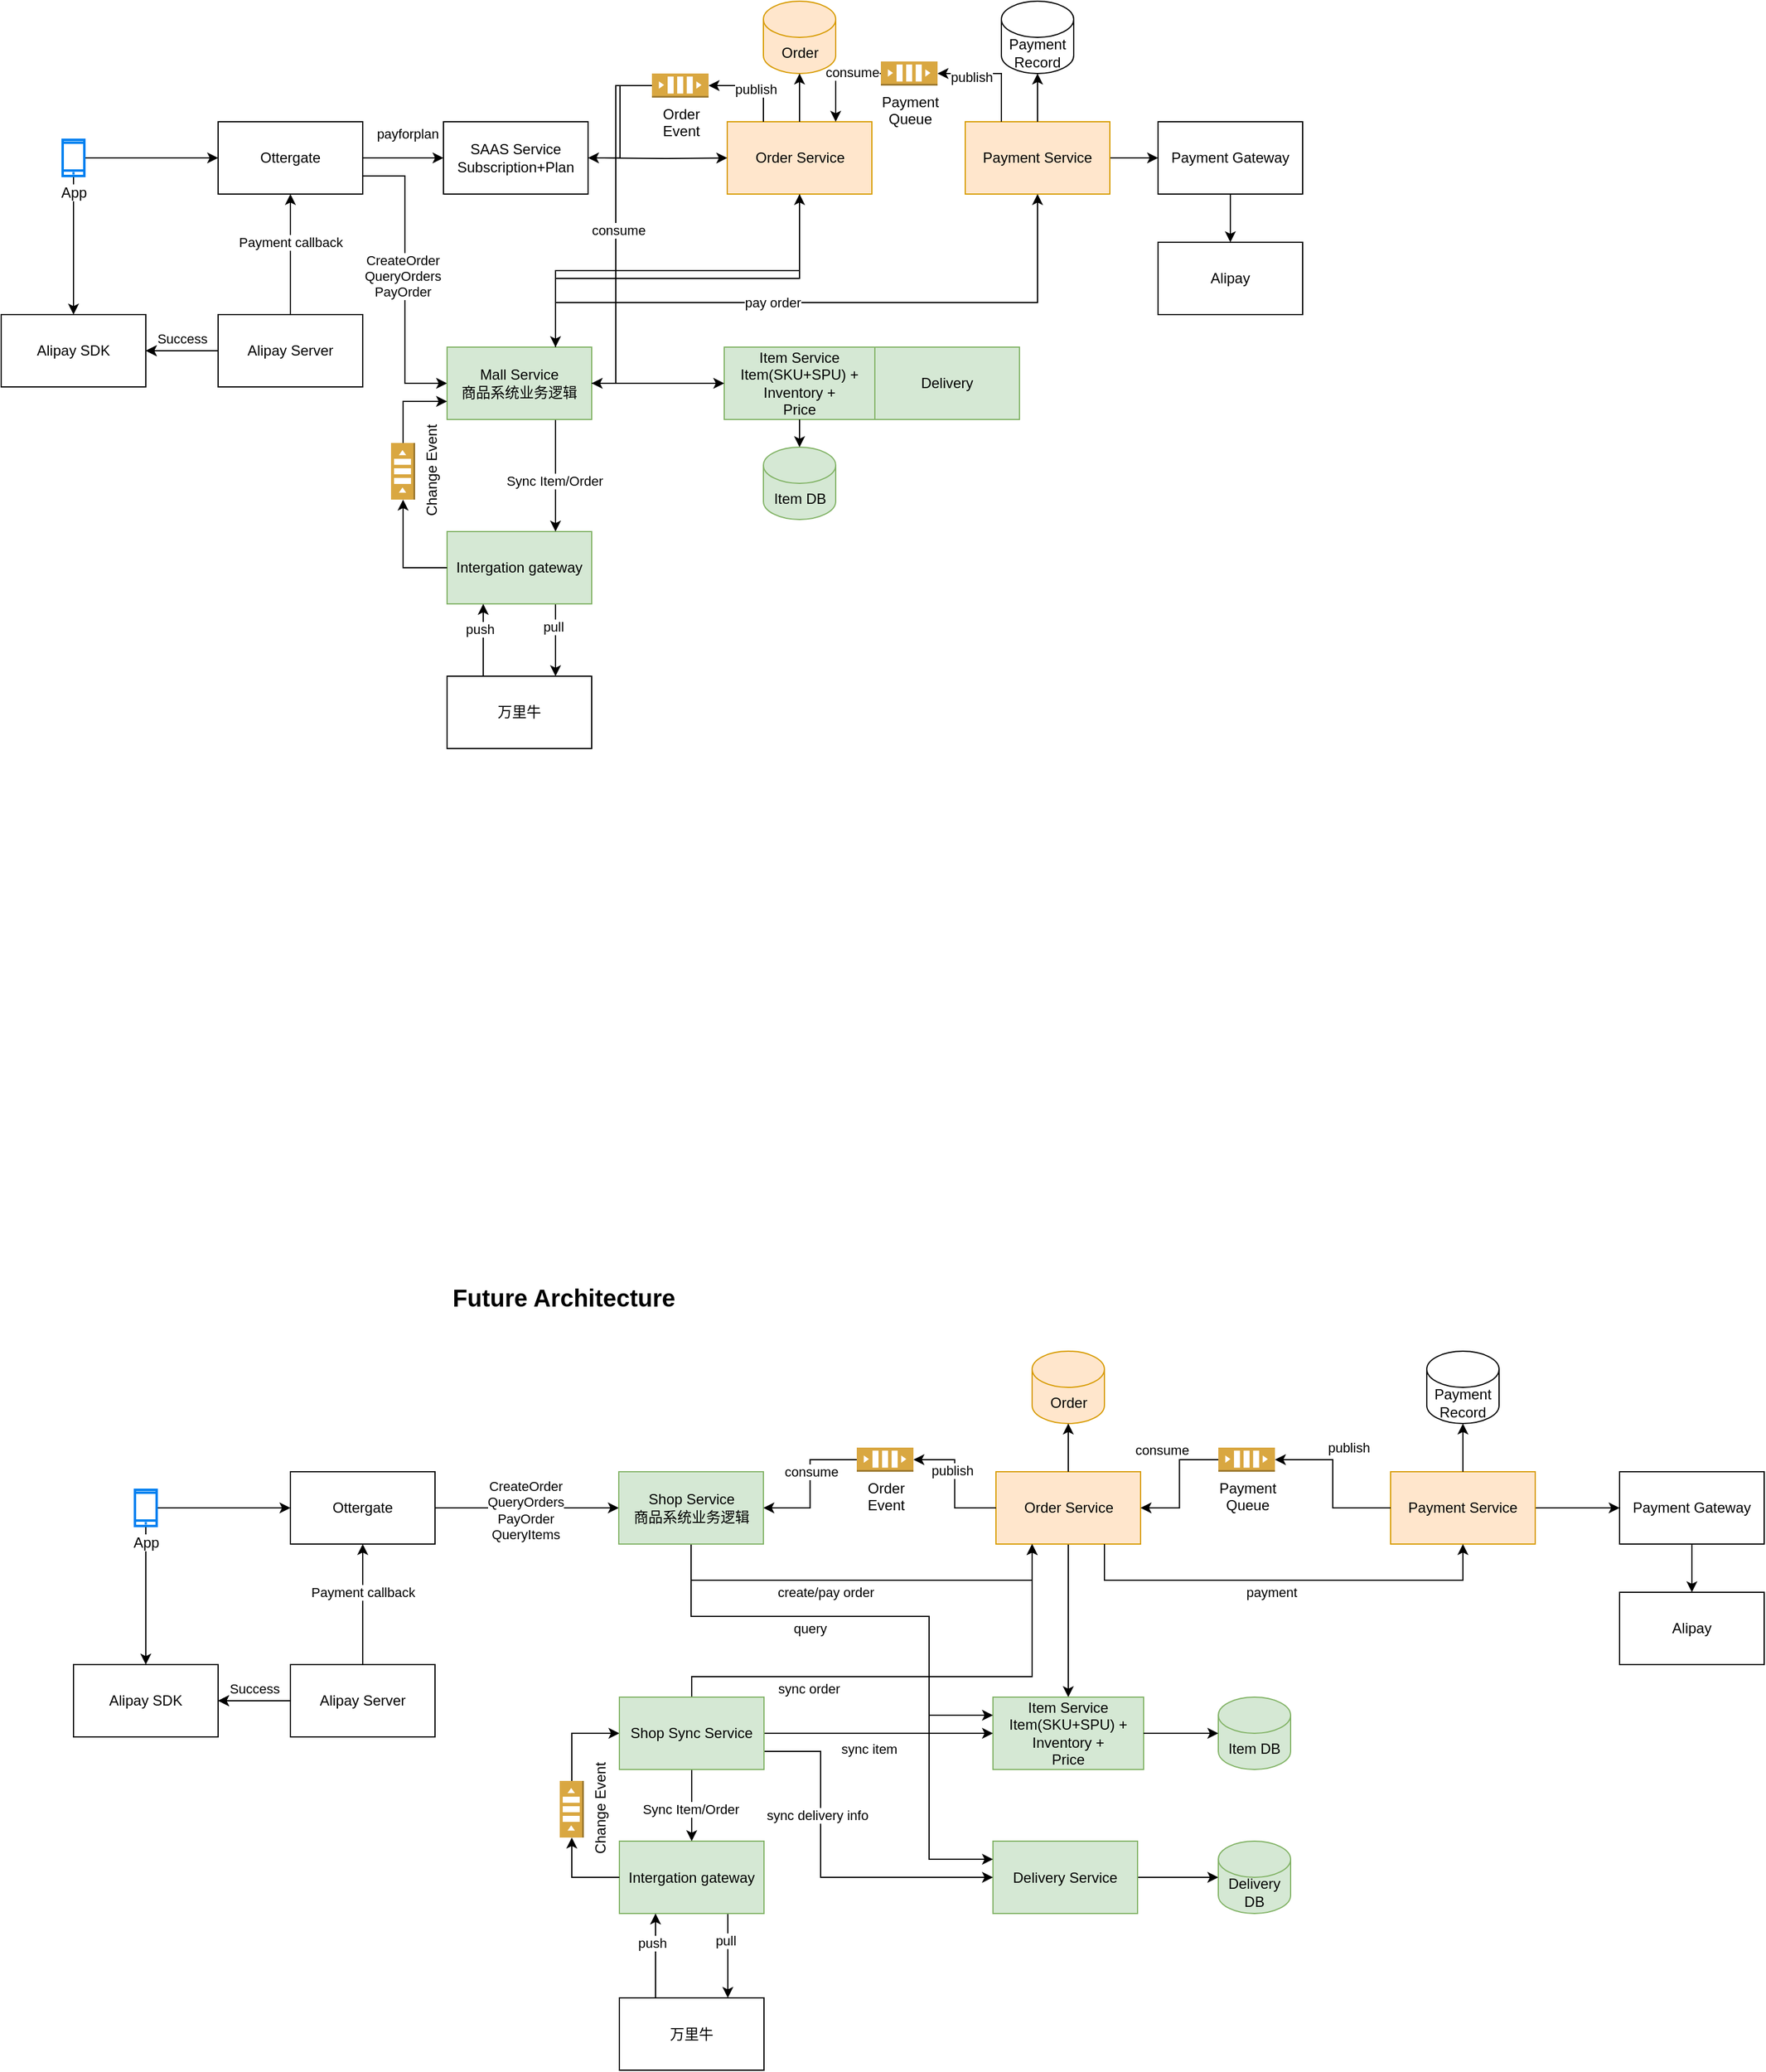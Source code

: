 <mxfile version="22.1.11" type="github">
  <diagram name="Page-1" id="SvzZrYBlYYhq_vC4gZUT">
    <mxGraphModel dx="1102" dy="1069" grid="1" gridSize="10" guides="1" tooltips="1" connect="1" arrows="1" fold="1" page="1" pageScale="1" pageWidth="850" pageHeight="1100" math="0" shadow="0">
      <root>
        <mxCell id="0" />
        <mxCell id="1" parent="0" />
        <mxCell id="l3nxZduVzOk6geIpgeGZ-1" value="" style="edgeStyle=orthogonalEdgeStyle;rounded=0;orthogonalLoop=1;jettySize=auto;html=1;entryX=0;entryY=0.5;entryDx=0;entryDy=0;" parent="1" source="l3nxZduVzOk6geIpgeGZ-5" target="l3nxZduVzOk6geIpgeGZ-49" edge="1">
          <mxGeometry relative="1" as="geometry">
            <mxPoint x="400" y="200" as="targetPoint" />
          </mxGeometry>
        </mxCell>
        <mxCell id="l3nxZduVzOk6geIpgeGZ-2" value="payforplan" style="edgeLabel;html=1;align=center;verticalAlign=middle;resizable=0;points=[];" parent="l3nxZduVzOk6geIpgeGZ-1" vertex="1" connectable="0">
          <mxGeometry x="0.102" y="-1" relative="1" as="geometry">
            <mxPoint y="-21" as="offset" />
          </mxGeometry>
        </mxCell>
        <mxCell id="l3nxZduVzOk6geIpgeGZ-3" style="edgeStyle=orthogonalEdgeStyle;rounded=0;orthogonalLoop=1;jettySize=auto;html=1;exitX=1;exitY=0.75;exitDx=0;exitDy=0;entryX=0;entryY=0.5;entryDx=0;entryDy=0;" parent="1" source="l3nxZduVzOk6geIpgeGZ-5" target="l3nxZduVzOk6geIpgeGZ-44" edge="1">
          <mxGeometry relative="1" as="geometry" />
        </mxCell>
        <mxCell id="l3nxZduVzOk6geIpgeGZ-4" value="CreateOrder&lt;br&gt;QueryOrders&lt;br&gt;PayOrder" style="edgeLabel;html=1;align=center;verticalAlign=middle;resizable=0;points=[];" parent="l3nxZduVzOk6geIpgeGZ-3" vertex="1" connectable="0">
          <mxGeometry x="-0.026" y="-2" relative="1" as="geometry">
            <mxPoint as="offset" />
          </mxGeometry>
        </mxCell>
        <mxCell id="l3nxZduVzOk6geIpgeGZ-5" value="Ottergate" style="rounded=0;whiteSpace=wrap;html=1;" parent="1" vertex="1">
          <mxGeometry x="200" y="170" width="120" height="60" as="geometry" />
        </mxCell>
        <mxCell id="l3nxZduVzOk6geIpgeGZ-6" value="" style="endArrow=classic;html=1;rounded=0;entryX=0;entryY=0.5;entryDx=0;entryDy=0;" parent="1" source="l3nxZduVzOk6geIpgeGZ-39" target="l3nxZduVzOk6geIpgeGZ-5" edge="1">
          <mxGeometry width="50" height="50" relative="1" as="geometry">
            <mxPoint x="60" y="200" as="sourcePoint" />
            <mxPoint x="110" y="200" as="targetPoint" />
          </mxGeometry>
        </mxCell>
        <mxCell id="l3nxZduVzOk6geIpgeGZ-7" style="edgeStyle=orthogonalEdgeStyle;rounded=0;orthogonalLoop=1;jettySize=auto;html=1;exitX=0.5;exitY=1;exitDx=0;exitDy=0;entryX=0.75;entryY=0;entryDx=0;entryDy=0;" parent="1" source="l3nxZduVzOk6geIpgeGZ-8" target="l3nxZduVzOk6geIpgeGZ-44" edge="1">
          <mxGeometry relative="1" as="geometry" />
        </mxCell>
        <mxCell id="l3nxZduVzOk6geIpgeGZ-8" value="Order Service" style="whiteSpace=wrap;html=1;rounded=0;fillColor=#ffe6cc;strokeColor=#d79b00;" parent="1" vertex="1">
          <mxGeometry x="622.5" y="170" width="120" height="60" as="geometry" />
        </mxCell>
        <mxCell id="l3nxZduVzOk6geIpgeGZ-9" style="edgeStyle=orthogonalEdgeStyle;rounded=0;orthogonalLoop=1;jettySize=auto;html=1;exitX=1;exitY=0.5;exitDx=0;exitDy=0;entryX=0;entryY=0.5;entryDx=0;entryDy=0;" parent="1" source="l3nxZduVzOk6geIpgeGZ-11" target="l3nxZduVzOk6geIpgeGZ-17" edge="1">
          <mxGeometry relative="1" as="geometry" />
        </mxCell>
        <mxCell id="l3nxZduVzOk6geIpgeGZ-10" style="edgeStyle=orthogonalEdgeStyle;rounded=0;orthogonalLoop=1;jettySize=auto;html=1;exitX=0;exitY=0.5;exitDx=0;exitDy=0;entryX=0.75;entryY=0;entryDx=0;entryDy=0;exitPerimeter=0;" parent="1" source="l3nxZduVzOk6geIpgeGZ-51" target="l3nxZduVzOk6geIpgeGZ-8" edge="1">
          <mxGeometry relative="1" as="geometry" />
        </mxCell>
        <mxCell id="7YnoXvkOUZCKIJaTJpkR-3" value="consume" style="edgeLabel;html=1;align=center;verticalAlign=middle;resizable=0;points=[];" vertex="1" connectable="0" parent="l3nxZduVzOk6geIpgeGZ-10">
          <mxGeometry x="-0.376" y="-1" relative="1" as="geometry">
            <mxPoint as="offset" />
          </mxGeometry>
        </mxCell>
        <mxCell id="l3nxZduVzOk6geIpgeGZ-11" value="Payment Service" style="whiteSpace=wrap;html=1;rounded=0;fillColor=#ffe6cc;strokeColor=#d79b00;" parent="1" vertex="1">
          <mxGeometry x="820" y="170" width="120" height="60" as="geometry" />
        </mxCell>
        <mxCell id="l3nxZduVzOk6geIpgeGZ-12" value="Order" style="shape=cylinder3;whiteSpace=wrap;html=1;boundedLbl=1;backgroundOutline=1;size=15;fillColor=#ffe6cc;strokeColor=#d79b00;" parent="1" vertex="1">
          <mxGeometry x="652.5" y="70" width="60" height="60" as="geometry" />
        </mxCell>
        <mxCell id="l3nxZduVzOk6geIpgeGZ-13" style="edgeStyle=orthogonalEdgeStyle;rounded=0;orthogonalLoop=1;jettySize=auto;html=1;exitX=0.5;exitY=0;exitDx=0;exitDy=0;entryX=0.5;entryY=1;entryDx=0;entryDy=0;entryPerimeter=0;" parent="1" source="l3nxZduVzOk6geIpgeGZ-8" target="l3nxZduVzOk6geIpgeGZ-12" edge="1">
          <mxGeometry relative="1" as="geometry" />
        </mxCell>
        <mxCell id="l3nxZduVzOk6geIpgeGZ-14" value="Payment&lt;br&gt;Record" style="shape=cylinder3;whiteSpace=wrap;html=1;boundedLbl=1;backgroundOutline=1;size=15;" parent="1" vertex="1">
          <mxGeometry x="850" y="70" width="60" height="60" as="geometry" />
        </mxCell>
        <mxCell id="l3nxZduVzOk6geIpgeGZ-15" style="edgeStyle=orthogonalEdgeStyle;rounded=0;orthogonalLoop=1;jettySize=auto;html=1;entryX=0.5;entryY=1;entryDx=0;entryDy=0;entryPerimeter=0;" parent="1" source="l3nxZduVzOk6geIpgeGZ-11" target="l3nxZduVzOk6geIpgeGZ-14" edge="1">
          <mxGeometry relative="1" as="geometry" />
        </mxCell>
        <mxCell id="l3nxZduVzOk6geIpgeGZ-16" style="edgeStyle=orthogonalEdgeStyle;rounded=0;orthogonalLoop=1;jettySize=auto;html=1;exitX=0.5;exitY=1;exitDx=0;exitDy=0;entryX=0.5;entryY=0;entryDx=0;entryDy=0;" parent="1" source="l3nxZduVzOk6geIpgeGZ-17" target="l3nxZduVzOk6geIpgeGZ-18" edge="1">
          <mxGeometry relative="1" as="geometry" />
        </mxCell>
        <mxCell id="l3nxZduVzOk6geIpgeGZ-17" value="Payment Gateway" style="whiteSpace=wrap;html=1;rounded=0;" parent="1" vertex="1">
          <mxGeometry x="980" y="170" width="120" height="60" as="geometry" />
        </mxCell>
        <mxCell id="l3nxZduVzOk6geIpgeGZ-18" value="Alipay" style="whiteSpace=wrap;html=1;rounded=0;" parent="1" vertex="1">
          <mxGeometry x="980" y="270" width="120" height="60" as="geometry" />
        </mxCell>
        <mxCell id="l3nxZduVzOk6geIpgeGZ-19" value="Item DB" style="shape=cylinder3;whiteSpace=wrap;html=1;boundedLbl=1;backgroundOutline=1;size=15;fillColor=#d5e8d4;strokeColor=#82b366;" parent="1" vertex="1">
          <mxGeometry x="652.5" y="440" width="60" height="60" as="geometry" />
        </mxCell>
        <mxCell id="l3nxZduVzOk6geIpgeGZ-20" style="edgeStyle=orthogonalEdgeStyle;rounded=0;orthogonalLoop=1;jettySize=auto;html=1;entryX=0.5;entryY=0;entryDx=0;entryDy=0;" parent="1" source="l3nxZduVzOk6geIpgeGZ-39" target="l3nxZduVzOk6geIpgeGZ-21" edge="1">
          <mxGeometry relative="1" as="geometry" />
        </mxCell>
        <mxCell id="l3nxZduVzOk6geIpgeGZ-21" value="Alipay SDK" style="rounded=0;whiteSpace=wrap;html=1;" parent="1" vertex="1">
          <mxGeometry x="20" y="330" width="120" height="60" as="geometry" />
        </mxCell>
        <mxCell id="l3nxZduVzOk6geIpgeGZ-22" style="edgeStyle=orthogonalEdgeStyle;rounded=0;orthogonalLoop=1;jettySize=auto;html=1;exitX=0;exitY=0.5;exitDx=0;exitDy=0;entryX=1;entryY=0.5;entryDx=0;entryDy=0;" parent="1" source="l3nxZduVzOk6geIpgeGZ-27" target="l3nxZduVzOk6geIpgeGZ-21" edge="1">
          <mxGeometry relative="1" as="geometry" />
        </mxCell>
        <mxCell id="l3nxZduVzOk6geIpgeGZ-23" value="Success" style="edgeLabel;html=1;align=center;verticalAlign=middle;resizable=0;points=[];" parent="l3nxZduVzOk6geIpgeGZ-22" vertex="1" connectable="0">
          <mxGeometry x="0.279" y="1" relative="1" as="geometry">
            <mxPoint x="8" y="-11" as="offset" />
          </mxGeometry>
        </mxCell>
        <mxCell id="l3nxZduVzOk6geIpgeGZ-24" style="edgeStyle=orthogonalEdgeStyle;rounded=0;orthogonalLoop=1;jettySize=auto;html=1;exitX=0.5;exitY=0;exitDx=0;exitDy=0;entryX=0.5;entryY=1;entryDx=0;entryDy=0;" parent="1" source="l3nxZduVzOk6geIpgeGZ-27" target="l3nxZduVzOk6geIpgeGZ-5" edge="1">
          <mxGeometry relative="1" as="geometry" />
        </mxCell>
        <mxCell id="l3nxZduVzOk6geIpgeGZ-25" value="Payment callback" style="edgeLabel;html=1;align=center;verticalAlign=middle;resizable=0;points=[];" parent="l3nxZduVzOk6geIpgeGZ-24" vertex="1" connectable="0">
          <mxGeometry x="-0.3" y="-1" relative="1" as="geometry">
            <mxPoint x="-1" y="-25" as="offset" />
          </mxGeometry>
        </mxCell>
        <mxCell id="l3nxZduVzOk6geIpgeGZ-26" value="" style="edgeStyle=orthogonalEdgeStyle;rounded=0;orthogonalLoop=1;jettySize=auto;html=1;" parent="1" source="l3nxZduVzOk6geIpgeGZ-27" target="l3nxZduVzOk6geIpgeGZ-21" edge="1">
          <mxGeometry relative="1" as="geometry" />
        </mxCell>
        <mxCell id="l3nxZduVzOk6geIpgeGZ-27" value="Alipay Server" style="rounded=0;whiteSpace=wrap;html=1;" parent="1" vertex="1">
          <mxGeometry x="200" y="330" width="120" height="60" as="geometry" />
        </mxCell>
        <mxCell id="l3nxZduVzOk6geIpgeGZ-28" value="Item Service&lt;br&gt;Item(SKU+SPU) + Inventory +&lt;br&gt;Price&lt;br&gt;" style="rounded=0;whiteSpace=wrap;html=1;fillColor=#d5e8d4;strokeColor=#82b366;" parent="1" vertex="1">
          <mxGeometry x="620" y="357" width="125" height="60" as="geometry" />
        </mxCell>
        <mxCell id="l3nxZduVzOk6geIpgeGZ-29" style="edgeStyle=orthogonalEdgeStyle;rounded=0;orthogonalLoop=1;jettySize=auto;html=1;exitX=0.75;exitY=1;exitDx=0;exitDy=0;entryX=0.75;entryY=0;entryDx=0;entryDy=0;" parent="1" source="l3nxZduVzOk6geIpgeGZ-31" target="l3nxZduVzOk6geIpgeGZ-35" edge="1">
          <mxGeometry relative="1" as="geometry" />
        </mxCell>
        <mxCell id="l3nxZduVzOk6geIpgeGZ-30" value="pull" style="edgeLabel;html=1;align=center;verticalAlign=middle;resizable=0;points=[];" parent="l3nxZduVzOk6geIpgeGZ-29" vertex="1" connectable="0">
          <mxGeometry x="-0.368" y="-2" relative="1" as="geometry">
            <mxPoint as="offset" />
          </mxGeometry>
        </mxCell>
        <mxCell id="l3nxZduVzOk6geIpgeGZ-31" value="Intergation gateway" style="rounded=0;whiteSpace=wrap;html=1;fillColor=#d5e8d4;strokeColor=#82b366;" parent="1" vertex="1">
          <mxGeometry x="390" y="510" width="120" height="60" as="geometry" />
        </mxCell>
        <mxCell id="l3nxZduVzOk6geIpgeGZ-32" value="" style="shape=image;html=1;verticalAlign=top;verticalLabelPosition=bottom;labelBackgroundColor=#ffffff;imageAspect=0;aspect=fixed;image=https://cdn3.iconfinder.com/data/icons/UltimateGnome/128x128/status/gnome-fs-loading-icon.png" parent="1" vertex="1">
          <mxGeometry x="490" y="580" width="40" height="40" as="geometry" />
        </mxCell>
        <mxCell id="l3nxZduVzOk6geIpgeGZ-33" style="edgeStyle=orthogonalEdgeStyle;rounded=0;orthogonalLoop=1;jettySize=auto;html=1;exitX=0.25;exitY=0;exitDx=0;exitDy=0;entryX=0.25;entryY=1;entryDx=0;entryDy=0;" parent="1" source="l3nxZduVzOk6geIpgeGZ-35" target="l3nxZduVzOk6geIpgeGZ-31" edge="1">
          <mxGeometry relative="1" as="geometry" />
        </mxCell>
        <mxCell id="l3nxZduVzOk6geIpgeGZ-34" value="push" style="edgeLabel;html=1;align=center;verticalAlign=middle;resizable=0;points=[];" parent="l3nxZduVzOk6geIpgeGZ-33" vertex="1" connectable="0">
          <mxGeometry x="0.309" y="3" relative="1" as="geometry">
            <mxPoint as="offset" />
          </mxGeometry>
        </mxCell>
        <mxCell id="l3nxZduVzOk6geIpgeGZ-35" value="万里牛" style="rounded=0;whiteSpace=wrap;html=1;" parent="1" vertex="1">
          <mxGeometry x="390" y="630" width="120" height="60" as="geometry" />
        </mxCell>
        <mxCell id="l3nxZduVzOk6geIpgeGZ-36" value="Delivery" style="rounded=0;whiteSpace=wrap;html=1;fillColor=#d5e8d4;strokeColor=#82b366;" parent="1" vertex="1">
          <mxGeometry x="745" y="357" width="120" height="60" as="geometry" />
        </mxCell>
        <mxCell id="l3nxZduVzOk6geIpgeGZ-37" style="edgeStyle=orthogonalEdgeStyle;rounded=0;orthogonalLoop=1;jettySize=auto;html=1;exitX=0.5;exitY=1;exitDx=0;exitDy=0;entryX=0.5;entryY=0;entryDx=0;entryDy=0;entryPerimeter=0;" parent="1" source="l3nxZduVzOk6geIpgeGZ-28" target="l3nxZduVzOk6geIpgeGZ-19" edge="1">
          <mxGeometry relative="1" as="geometry" />
        </mxCell>
        <mxCell id="l3nxZduVzOk6geIpgeGZ-39" value="App" style="html=1;verticalLabelPosition=bottom;align=center;labelBackgroundColor=#ffffff;verticalAlign=top;strokeWidth=2;strokeColor=#0080F0;shadow=0;dashed=0;shape=mxgraph.ios7.icons.smartphone;" parent="1" vertex="1">
          <mxGeometry x="71" y="185" width="18" height="30" as="geometry" />
        </mxCell>
        <mxCell id="l3nxZduVzOk6geIpgeGZ-40" style="edgeStyle=orthogonalEdgeStyle;rounded=0;orthogonalLoop=1;jettySize=auto;html=1;exitX=0.75;exitY=1;exitDx=0;exitDy=0;entryX=0.75;entryY=0;entryDx=0;entryDy=0;" parent="1" source="l3nxZduVzOk6geIpgeGZ-44" target="l3nxZduVzOk6geIpgeGZ-31" edge="1">
          <mxGeometry relative="1" as="geometry" />
        </mxCell>
        <mxCell id="l3nxZduVzOk6geIpgeGZ-41" value="Sync Item/Order" style="edgeLabel;html=1;align=center;verticalAlign=middle;resizable=0;points=[];" parent="l3nxZduVzOk6geIpgeGZ-40" vertex="1" connectable="0">
          <mxGeometry x="0.085" y="-1" relative="1" as="geometry">
            <mxPoint as="offset" />
          </mxGeometry>
        </mxCell>
        <mxCell id="l3nxZduVzOk6geIpgeGZ-42" style="edgeStyle=orthogonalEdgeStyle;rounded=0;orthogonalLoop=1;jettySize=auto;html=1;exitX=0.75;exitY=0;exitDx=0;exitDy=0;entryX=0.5;entryY=1;entryDx=0;entryDy=0;" parent="1" source="l3nxZduVzOk6geIpgeGZ-44" target="l3nxZduVzOk6geIpgeGZ-11" edge="1">
          <mxGeometry relative="1" as="geometry">
            <mxPoint x="720" y="310" as="targetPoint" />
            <Array as="points">
              <mxPoint x="480" y="320" />
              <mxPoint x="880" y="320" />
            </Array>
          </mxGeometry>
        </mxCell>
        <mxCell id="l3nxZduVzOk6geIpgeGZ-43" value="pay order" style="edgeLabel;html=1;align=center;verticalAlign=middle;resizable=0;points=[];" parent="l3nxZduVzOk6geIpgeGZ-42" vertex="1" connectable="0">
          <mxGeometry x="-0.178" relative="1" as="geometry">
            <mxPoint as="offset" />
          </mxGeometry>
        </mxCell>
        <mxCell id="l3nxZduVzOk6geIpgeGZ-44" value="Mall Service&lt;br&gt;商品系统业务逻辑" style="rounded=0;whiteSpace=wrap;html=1;fillColor=#d5e8d4;strokeColor=#82b366;" parent="1" vertex="1">
          <mxGeometry x="390" y="357" width="120" height="60" as="geometry" />
        </mxCell>
        <mxCell id="l3nxZduVzOk6geIpgeGZ-45" style="edgeStyle=orthogonalEdgeStyle;rounded=0;orthogonalLoop=1;jettySize=auto;html=1;exitX=1;exitY=0.5;exitDx=0;exitDy=0;entryX=0;entryY=0.5;entryDx=0;entryDy=0;" parent="1" target="l3nxZduVzOk6geIpgeGZ-8" edge="1">
          <mxGeometry relative="1" as="geometry">
            <mxPoint x="520" y="200" as="sourcePoint" />
          </mxGeometry>
        </mxCell>
        <mxCell id="l3nxZduVzOk6geIpgeGZ-47" style="edgeStyle=orthogonalEdgeStyle;rounded=0;orthogonalLoop=1;jettySize=auto;html=1;exitX=0.75;exitY=0;exitDx=0;exitDy=0;entryX=0.5;entryY=1;entryDx=0;entryDy=0;" parent="1" source="l3nxZduVzOk6geIpgeGZ-44" target="l3nxZduVzOk6geIpgeGZ-8" edge="1">
          <mxGeometry relative="1" as="geometry">
            <Array as="points">
              <mxPoint x="480" y="300" />
              <mxPoint x="683" y="300" />
            </Array>
          </mxGeometry>
        </mxCell>
        <mxCell id="l3nxZduVzOk6geIpgeGZ-48" style="edgeStyle=orthogonalEdgeStyle;rounded=0;orthogonalLoop=1;jettySize=auto;html=1;exitX=1;exitY=0.5;exitDx=0;exitDy=0;entryX=0;entryY=0.5;entryDx=0;entryDy=0;" parent="1" source="l3nxZduVzOk6geIpgeGZ-44" target="l3nxZduVzOk6geIpgeGZ-28" edge="1">
          <mxGeometry relative="1" as="geometry" />
        </mxCell>
        <mxCell id="l3nxZduVzOk6geIpgeGZ-49" value="SAAS Service&lt;br&gt;Subscription+Plan" style="rounded=0;whiteSpace=wrap;html=1;" parent="1" vertex="1">
          <mxGeometry x="387" y="170" width="120" height="60" as="geometry" />
        </mxCell>
        <mxCell id="l3nxZduVzOk6geIpgeGZ-50" value="" style="edgeStyle=orthogonalEdgeStyle;rounded=0;orthogonalLoop=1;jettySize=auto;html=1;exitX=0.25;exitY=0;exitDx=0;exitDy=0;entryX=1;entryY=0.5;entryDx=0;entryDy=0;entryPerimeter=0;" parent="1" source="l3nxZduVzOk6geIpgeGZ-11" target="l3nxZduVzOk6geIpgeGZ-51" edge="1">
          <mxGeometry relative="1" as="geometry">
            <mxPoint x="850" y="170" as="sourcePoint" />
            <mxPoint x="713" y="170" as="targetPoint" />
          </mxGeometry>
        </mxCell>
        <mxCell id="7YnoXvkOUZCKIJaTJpkR-4" value="publish" style="edgeLabel;html=1;align=center;verticalAlign=middle;resizable=0;points=[];" vertex="1" connectable="0" parent="l3nxZduVzOk6geIpgeGZ-50">
          <mxGeometry x="0.402" y="3" relative="1" as="geometry">
            <mxPoint as="offset" />
          </mxGeometry>
        </mxCell>
        <mxCell id="l3nxZduVzOk6geIpgeGZ-51" value="Payment&lt;br&gt;Queue" style="outlineConnect=0;dashed=0;verticalLabelPosition=bottom;verticalAlign=top;align=center;html=1;shape=mxgraph.aws3.queue;fillColor=#D9A741;gradientColor=none;" parent="1" vertex="1">
          <mxGeometry x="750" y="120" width="47" height="20" as="geometry" />
        </mxCell>
        <mxCell id="l3nxZduVzOk6geIpgeGZ-52" style="edgeStyle=orthogonalEdgeStyle;rounded=0;orthogonalLoop=1;jettySize=auto;html=1;exitX=0;exitY=0.5;exitDx=0;exitDy=0;exitPerimeter=0;entryX=1;entryY=0.5;entryDx=0;entryDy=0;" parent="1" source="l3nxZduVzOk6geIpgeGZ-54" target="l3nxZduVzOk6geIpgeGZ-49" edge="1">
          <mxGeometry relative="1" as="geometry" />
        </mxCell>
        <mxCell id="l3nxZduVzOk6geIpgeGZ-53" style="edgeStyle=orthogonalEdgeStyle;rounded=0;orthogonalLoop=1;jettySize=auto;html=1;exitX=0;exitY=0.5;exitDx=0;exitDy=0;exitPerimeter=0;" parent="1" source="l3nxZduVzOk6geIpgeGZ-54" target="l3nxZduVzOk6geIpgeGZ-44" edge="1">
          <mxGeometry relative="1" as="geometry">
            <Array as="points">
              <mxPoint x="530" y="140" />
              <mxPoint x="530" y="387" />
            </Array>
          </mxGeometry>
        </mxCell>
        <mxCell id="7YnoXvkOUZCKIJaTJpkR-1" value="consume" style="edgeLabel;html=1;align=center;verticalAlign=middle;resizable=0;points=[];" vertex="1" connectable="0" parent="l3nxZduVzOk6geIpgeGZ-53">
          <mxGeometry x="0.01" y="2" relative="1" as="geometry">
            <mxPoint as="offset" />
          </mxGeometry>
        </mxCell>
        <mxCell id="l3nxZduVzOk6geIpgeGZ-54" value="Order&lt;br&gt;Event" style="outlineConnect=0;dashed=0;verticalLabelPosition=bottom;verticalAlign=top;align=center;html=1;shape=mxgraph.aws3.queue;fillColor=#D9A741;gradientColor=none;" parent="1" vertex="1">
          <mxGeometry x="560" y="130" width="47" height="20" as="geometry" />
        </mxCell>
        <mxCell id="l3nxZduVzOk6geIpgeGZ-55" style="edgeStyle=orthogonalEdgeStyle;rounded=0;orthogonalLoop=1;jettySize=auto;html=1;exitX=0.25;exitY=0;exitDx=0;exitDy=0;entryX=1;entryY=0.5;entryDx=0;entryDy=0;entryPerimeter=0;" parent="1" source="l3nxZduVzOk6geIpgeGZ-8" target="l3nxZduVzOk6geIpgeGZ-54" edge="1">
          <mxGeometry relative="1" as="geometry" />
        </mxCell>
        <mxCell id="7YnoXvkOUZCKIJaTJpkR-2" value="publish" style="edgeLabel;html=1;align=center;verticalAlign=middle;resizable=0;points=[];" vertex="1" connectable="0" parent="l3nxZduVzOk6geIpgeGZ-55">
          <mxGeometry x="-0.028" y="3" relative="1" as="geometry">
            <mxPoint as="offset" />
          </mxGeometry>
        </mxCell>
        <mxCell id="l3nxZduVzOk6geIpgeGZ-56" style="edgeStyle=orthogonalEdgeStyle;rounded=0;orthogonalLoop=1;jettySize=auto;html=1;exitX=1;exitY=0.5;exitDx=0;exitDy=0;exitPerimeter=0;entryX=0;entryY=0.75;entryDx=0;entryDy=0;" parent="1" source="l3nxZduVzOk6geIpgeGZ-57" target="l3nxZduVzOk6geIpgeGZ-44" edge="1">
          <mxGeometry relative="1" as="geometry" />
        </mxCell>
        <mxCell id="l3nxZduVzOk6geIpgeGZ-57" value="Change Event" style="outlineConnect=0;dashed=0;verticalLabelPosition=bottom;verticalAlign=top;align=center;html=1;shape=mxgraph.aws3.queue;fillColor=#D9A741;gradientColor=none;rotation=-90;" parent="1" vertex="1">
          <mxGeometry x="330" y="450" width="47" height="20" as="geometry" />
        </mxCell>
        <mxCell id="l3nxZduVzOk6geIpgeGZ-58" style="edgeStyle=orthogonalEdgeStyle;rounded=0;orthogonalLoop=1;jettySize=auto;html=1;exitX=0;exitY=0.5;exitDx=0;exitDy=0;entryX=0;entryY=0.5;entryDx=0;entryDy=0;entryPerimeter=0;" parent="1" source="l3nxZduVzOk6geIpgeGZ-31" target="l3nxZduVzOk6geIpgeGZ-57" edge="1">
          <mxGeometry relative="1" as="geometry" />
        </mxCell>
        <mxCell id="7YnoXvkOUZCKIJaTJpkR-9" value="&lt;font style=&quot;font-size: 20px;&quot;&gt;&lt;b&gt;Future Architecture&lt;/b&gt;&lt;/font&gt;" style="text;html=1;strokeColor=none;fillColor=none;align=center;verticalAlign=middle;whiteSpace=wrap;rounded=0;" vertex="1" parent="1">
          <mxGeometry x="387" y="1130" width="200" height="30" as="geometry" />
        </mxCell>
        <mxCell id="7YnoXvkOUZCKIJaTJpkR-13" style="edgeStyle=orthogonalEdgeStyle;rounded=0;orthogonalLoop=1;jettySize=auto;html=1;exitX=1;exitY=0.5;exitDx=0;exitDy=0;entryX=0;entryY=0.5;entryDx=0;entryDy=0;" edge="1" parent="1" source="7YnoXvkOUZCKIJaTJpkR-15" target="7YnoXvkOUZCKIJaTJpkR-54">
          <mxGeometry relative="1" as="geometry" />
        </mxCell>
        <mxCell id="7YnoXvkOUZCKIJaTJpkR-14" value="CreateOrder&lt;br&gt;QueryOrders&lt;br&gt;PayOrder&lt;br&gt;QueryItems" style="edgeLabel;html=1;align=center;verticalAlign=middle;resizable=0;points=[];" vertex="1" connectable="0" parent="7YnoXvkOUZCKIJaTJpkR-13">
          <mxGeometry x="-0.026" y="-2" relative="1" as="geometry">
            <mxPoint as="offset" />
          </mxGeometry>
        </mxCell>
        <mxCell id="7YnoXvkOUZCKIJaTJpkR-15" value="Ottergate" style="rounded=0;whiteSpace=wrap;html=1;" vertex="1" parent="1">
          <mxGeometry x="260" y="1290" width="120" height="60" as="geometry" />
        </mxCell>
        <mxCell id="7YnoXvkOUZCKIJaTJpkR-16" value="" style="endArrow=classic;html=1;rounded=0;entryX=0;entryY=0.5;entryDx=0;entryDy=0;" edge="1" parent="1" source="7YnoXvkOUZCKIJaTJpkR-49" target="7YnoXvkOUZCKIJaTJpkR-15">
          <mxGeometry width="50" height="50" relative="1" as="geometry">
            <mxPoint x="120" y="1320" as="sourcePoint" />
            <mxPoint x="170" y="1320" as="targetPoint" />
          </mxGeometry>
        </mxCell>
        <mxCell id="7YnoXvkOUZCKIJaTJpkR-77" style="edgeStyle=orthogonalEdgeStyle;rounded=0;orthogonalLoop=1;jettySize=auto;html=1;exitX=0.5;exitY=1;exitDx=0;exitDy=0;entryX=0.5;entryY=0;entryDx=0;entryDy=0;" edge="1" parent="1" source="7YnoXvkOUZCKIJaTJpkR-18" target="7YnoXvkOUZCKIJaTJpkR-39">
          <mxGeometry relative="1" as="geometry" />
        </mxCell>
        <mxCell id="7YnoXvkOUZCKIJaTJpkR-18" value="Order Service" style="whiteSpace=wrap;html=1;rounded=0;fillColor=#ffe6cc;strokeColor=#d79b00;" vertex="1" parent="1">
          <mxGeometry x="845.5" y="1290" width="120" height="60" as="geometry" />
        </mxCell>
        <mxCell id="7YnoXvkOUZCKIJaTJpkR-19" style="edgeStyle=orthogonalEdgeStyle;rounded=0;orthogonalLoop=1;jettySize=auto;html=1;exitX=1;exitY=0.5;exitDx=0;exitDy=0;entryX=0;entryY=0.5;entryDx=0;entryDy=0;" edge="1" parent="1" source="7YnoXvkOUZCKIJaTJpkR-22" target="7YnoXvkOUZCKIJaTJpkR-28">
          <mxGeometry relative="1" as="geometry" />
        </mxCell>
        <mxCell id="7YnoXvkOUZCKIJaTJpkR-20" style="edgeStyle=orthogonalEdgeStyle;rounded=0;orthogonalLoop=1;jettySize=auto;html=1;exitX=0;exitY=0.5;exitDx=0;exitDy=0;entryX=1;entryY=0.5;entryDx=0;entryDy=0;exitPerimeter=0;" edge="1" parent="1" source="7YnoXvkOUZCKIJaTJpkR-61" target="7YnoXvkOUZCKIJaTJpkR-18">
          <mxGeometry relative="1" as="geometry" />
        </mxCell>
        <mxCell id="7YnoXvkOUZCKIJaTJpkR-21" value="consume" style="edgeLabel;html=1;align=center;verticalAlign=middle;resizable=0;points=[];" vertex="1" connectable="0" parent="7YnoXvkOUZCKIJaTJpkR-20">
          <mxGeometry x="-0.376" y="-1" relative="1" as="geometry">
            <mxPoint x="-14" y="-9" as="offset" />
          </mxGeometry>
        </mxCell>
        <mxCell id="7YnoXvkOUZCKIJaTJpkR-22" value="Payment Service" style="whiteSpace=wrap;html=1;rounded=0;fillColor=#ffe6cc;strokeColor=#d79b00;" vertex="1" parent="1">
          <mxGeometry x="1173" y="1290" width="120" height="60" as="geometry" />
        </mxCell>
        <mxCell id="7YnoXvkOUZCKIJaTJpkR-23" value="Order" style="shape=cylinder3;whiteSpace=wrap;html=1;boundedLbl=1;backgroundOutline=1;size=15;fillColor=#ffe6cc;strokeColor=#d79b00;" vertex="1" parent="1">
          <mxGeometry x="875.5" y="1190" width="60" height="60" as="geometry" />
        </mxCell>
        <mxCell id="7YnoXvkOUZCKIJaTJpkR-24" style="edgeStyle=orthogonalEdgeStyle;rounded=0;orthogonalLoop=1;jettySize=auto;html=1;exitX=0.5;exitY=0;exitDx=0;exitDy=0;entryX=0.5;entryY=1;entryDx=0;entryDy=0;entryPerimeter=0;" edge="1" parent="1" source="7YnoXvkOUZCKIJaTJpkR-18" target="7YnoXvkOUZCKIJaTJpkR-23">
          <mxGeometry relative="1" as="geometry" />
        </mxCell>
        <mxCell id="7YnoXvkOUZCKIJaTJpkR-25" value="Payment&lt;br&gt;Record" style="shape=cylinder3;whiteSpace=wrap;html=1;boundedLbl=1;backgroundOutline=1;size=15;" vertex="1" parent="1">
          <mxGeometry x="1203" y="1190" width="60" height="60" as="geometry" />
        </mxCell>
        <mxCell id="7YnoXvkOUZCKIJaTJpkR-26" style="edgeStyle=orthogonalEdgeStyle;rounded=0;orthogonalLoop=1;jettySize=auto;html=1;entryX=0.5;entryY=1;entryDx=0;entryDy=0;entryPerimeter=0;" edge="1" parent="1" source="7YnoXvkOUZCKIJaTJpkR-22" target="7YnoXvkOUZCKIJaTJpkR-25">
          <mxGeometry relative="1" as="geometry" />
        </mxCell>
        <mxCell id="7YnoXvkOUZCKIJaTJpkR-27" style="edgeStyle=orthogonalEdgeStyle;rounded=0;orthogonalLoop=1;jettySize=auto;html=1;exitX=0.5;exitY=1;exitDx=0;exitDy=0;entryX=0.5;entryY=0;entryDx=0;entryDy=0;" edge="1" parent="1" source="7YnoXvkOUZCKIJaTJpkR-28" target="7YnoXvkOUZCKIJaTJpkR-29">
          <mxGeometry relative="1" as="geometry" />
        </mxCell>
        <mxCell id="7YnoXvkOUZCKIJaTJpkR-28" value="Payment Gateway" style="whiteSpace=wrap;html=1;rounded=0;" vertex="1" parent="1">
          <mxGeometry x="1363" y="1290" width="120" height="60" as="geometry" />
        </mxCell>
        <mxCell id="7YnoXvkOUZCKIJaTJpkR-29" value="Alipay" style="whiteSpace=wrap;html=1;rounded=0;" vertex="1" parent="1">
          <mxGeometry x="1363" y="1390" width="120" height="60" as="geometry" />
        </mxCell>
        <mxCell id="7YnoXvkOUZCKIJaTJpkR-30" value="Item DB" style="shape=cylinder3;whiteSpace=wrap;html=1;boundedLbl=1;backgroundOutline=1;size=15;fillColor=#d5e8d4;strokeColor=#82b366;" vertex="1" parent="1">
          <mxGeometry x="1030" y="1477" width="60" height="60" as="geometry" />
        </mxCell>
        <mxCell id="7YnoXvkOUZCKIJaTJpkR-31" style="edgeStyle=orthogonalEdgeStyle;rounded=0;orthogonalLoop=1;jettySize=auto;html=1;entryX=0.5;entryY=0;entryDx=0;entryDy=0;" edge="1" parent="1" source="7YnoXvkOUZCKIJaTJpkR-49" target="7YnoXvkOUZCKIJaTJpkR-32">
          <mxGeometry relative="1" as="geometry" />
        </mxCell>
        <mxCell id="7YnoXvkOUZCKIJaTJpkR-32" value="Alipay SDK" style="rounded=0;whiteSpace=wrap;html=1;" vertex="1" parent="1">
          <mxGeometry x="80" y="1450" width="120" height="60" as="geometry" />
        </mxCell>
        <mxCell id="7YnoXvkOUZCKIJaTJpkR-33" style="edgeStyle=orthogonalEdgeStyle;rounded=0;orthogonalLoop=1;jettySize=auto;html=1;exitX=0;exitY=0.5;exitDx=0;exitDy=0;entryX=1;entryY=0.5;entryDx=0;entryDy=0;" edge="1" parent="1" source="7YnoXvkOUZCKIJaTJpkR-38" target="7YnoXvkOUZCKIJaTJpkR-32">
          <mxGeometry relative="1" as="geometry" />
        </mxCell>
        <mxCell id="7YnoXvkOUZCKIJaTJpkR-34" value="Success" style="edgeLabel;html=1;align=center;verticalAlign=middle;resizable=0;points=[];" vertex="1" connectable="0" parent="7YnoXvkOUZCKIJaTJpkR-33">
          <mxGeometry x="0.279" y="1" relative="1" as="geometry">
            <mxPoint x="8" y="-11" as="offset" />
          </mxGeometry>
        </mxCell>
        <mxCell id="7YnoXvkOUZCKIJaTJpkR-35" style="edgeStyle=orthogonalEdgeStyle;rounded=0;orthogonalLoop=1;jettySize=auto;html=1;exitX=0.5;exitY=0;exitDx=0;exitDy=0;entryX=0.5;entryY=1;entryDx=0;entryDy=0;" edge="1" parent="1" source="7YnoXvkOUZCKIJaTJpkR-38" target="7YnoXvkOUZCKIJaTJpkR-15">
          <mxGeometry relative="1" as="geometry" />
        </mxCell>
        <mxCell id="7YnoXvkOUZCKIJaTJpkR-36" value="Payment callback" style="edgeLabel;html=1;align=center;verticalAlign=middle;resizable=0;points=[];" vertex="1" connectable="0" parent="7YnoXvkOUZCKIJaTJpkR-35">
          <mxGeometry x="-0.3" y="-1" relative="1" as="geometry">
            <mxPoint x="-1" y="-25" as="offset" />
          </mxGeometry>
        </mxCell>
        <mxCell id="7YnoXvkOUZCKIJaTJpkR-37" value="" style="edgeStyle=orthogonalEdgeStyle;rounded=0;orthogonalLoop=1;jettySize=auto;html=1;" edge="1" parent="1" source="7YnoXvkOUZCKIJaTJpkR-38" target="7YnoXvkOUZCKIJaTJpkR-32">
          <mxGeometry relative="1" as="geometry" />
        </mxCell>
        <mxCell id="7YnoXvkOUZCKIJaTJpkR-38" value="Alipay Server" style="rounded=0;whiteSpace=wrap;html=1;" vertex="1" parent="1">
          <mxGeometry x="260" y="1450" width="120" height="60" as="geometry" />
        </mxCell>
        <mxCell id="7YnoXvkOUZCKIJaTJpkR-39" value="Item Service&lt;br&gt;Item(SKU+SPU) + Inventory +&lt;br&gt;Price&lt;br&gt;" style="rounded=0;whiteSpace=wrap;html=1;fillColor=#d5e8d4;strokeColor=#82b366;" vertex="1" parent="1">
          <mxGeometry x="843" y="1477" width="125" height="60" as="geometry" />
        </mxCell>
        <mxCell id="7YnoXvkOUZCKIJaTJpkR-40" style="edgeStyle=orthogonalEdgeStyle;rounded=0;orthogonalLoop=1;jettySize=auto;html=1;exitX=0.75;exitY=1;exitDx=0;exitDy=0;entryX=0.75;entryY=0;entryDx=0;entryDy=0;" edge="1" parent="1" source="7YnoXvkOUZCKIJaTJpkR-42" target="7YnoXvkOUZCKIJaTJpkR-46">
          <mxGeometry relative="1" as="geometry" />
        </mxCell>
        <mxCell id="7YnoXvkOUZCKIJaTJpkR-41" value="pull" style="edgeLabel;html=1;align=center;verticalAlign=middle;resizable=0;points=[];" vertex="1" connectable="0" parent="7YnoXvkOUZCKIJaTJpkR-40">
          <mxGeometry x="-0.368" y="-2" relative="1" as="geometry">
            <mxPoint as="offset" />
          </mxGeometry>
        </mxCell>
        <mxCell id="7YnoXvkOUZCKIJaTJpkR-42" value="Intergation gateway" style="rounded=0;whiteSpace=wrap;html=1;fillColor=#d5e8d4;strokeColor=#82b366;" vertex="1" parent="1">
          <mxGeometry x="533" y="1596.5" width="120" height="60" as="geometry" />
        </mxCell>
        <mxCell id="7YnoXvkOUZCKIJaTJpkR-43" value="" style="shape=image;html=1;verticalAlign=top;verticalLabelPosition=bottom;labelBackgroundColor=#ffffff;imageAspect=0;aspect=fixed;image=https://cdn3.iconfinder.com/data/icons/UltimateGnome/128x128/status/gnome-fs-loading-icon.png" vertex="1" parent="1">
          <mxGeometry x="633" y="1676.5" width="40" height="40" as="geometry" />
        </mxCell>
        <mxCell id="7YnoXvkOUZCKIJaTJpkR-44" style="edgeStyle=orthogonalEdgeStyle;rounded=0;orthogonalLoop=1;jettySize=auto;html=1;exitX=0.25;exitY=0;exitDx=0;exitDy=0;entryX=0.25;entryY=1;entryDx=0;entryDy=0;" edge="1" parent="1" source="7YnoXvkOUZCKIJaTJpkR-46" target="7YnoXvkOUZCKIJaTJpkR-42">
          <mxGeometry relative="1" as="geometry" />
        </mxCell>
        <mxCell id="7YnoXvkOUZCKIJaTJpkR-45" value="push" style="edgeLabel;html=1;align=center;verticalAlign=middle;resizable=0;points=[];" vertex="1" connectable="0" parent="7YnoXvkOUZCKIJaTJpkR-44">
          <mxGeometry x="0.309" y="3" relative="1" as="geometry">
            <mxPoint as="offset" />
          </mxGeometry>
        </mxCell>
        <mxCell id="7YnoXvkOUZCKIJaTJpkR-46" value="万里牛" style="rounded=0;whiteSpace=wrap;html=1;" vertex="1" parent="1">
          <mxGeometry x="533" y="1726.5" width="120" height="60" as="geometry" />
        </mxCell>
        <mxCell id="7YnoXvkOUZCKIJaTJpkR-96" style="edgeStyle=orthogonalEdgeStyle;rounded=0;orthogonalLoop=1;jettySize=auto;html=1;exitX=1;exitY=0.5;exitDx=0;exitDy=0;" edge="1" parent="1" source="7YnoXvkOUZCKIJaTJpkR-47" target="7YnoXvkOUZCKIJaTJpkR-95">
          <mxGeometry relative="1" as="geometry" />
        </mxCell>
        <mxCell id="7YnoXvkOUZCKIJaTJpkR-47" value="Delivery Service" style="rounded=0;whiteSpace=wrap;html=1;fillColor=#d5e8d4;strokeColor=#82b366;" vertex="1" parent="1">
          <mxGeometry x="843" y="1596.5" width="120" height="60" as="geometry" />
        </mxCell>
        <mxCell id="7YnoXvkOUZCKIJaTJpkR-48" style="edgeStyle=orthogonalEdgeStyle;rounded=0;orthogonalLoop=1;jettySize=auto;html=1;exitX=1;exitY=0.5;exitDx=0;exitDy=0;entryX=0;entryY=0.5;entryDx=0;entryDy=0;entryPerimeter=0;" edge="1" parent="1" source="7YnoXvkOUZCKIJaTJpkR-39" target="7YnoXvkOUZCKIJaTJpkR-30">
          <mxGeometry relative="1" as="geometry" />
        </mxCell>
        <mxCell id="7YnoXvkOUZCKIJaTJpkR-49" value="App" style="html=1;verticalLabelPosition=bottom;align=center;labelBackgroundColor=#ffffff;verticalAlign=top;strokeWidth=2;strokeColor=#0080F0;shadow=0;dashed=0;shape=mxgraph.ios7.icons.smartphone;" vertex="1" parent="1">
          <mxGeometry x="131" y="1305" width="18" height="30" as="geometry" />
        </mxCell>
        <mxCell id="7YnoXvkOUZCKIJaTJpkR-50" style="edgeStyle=orthogonalEdgeStyle;rounded=0;orthogonalLoop=1;jettySize=auto;html=1;entryX=0.5;entryY=0;entryDx=0;entryDy=0;exitX=0.5;exitY=1;exitDx=0;exitDy=0;" edge="1" parent="1" source="7YnoXvkOUZCKIJaTJpkR-85" target="7YnoXvkOUZCKIJaTJpkR-42">
          <mxGeometry relative="1" as="geometry">
            <mxPoint x="600" y="1550" as="sourcePoint" />
          </mxGeometry>
        </mxCell>
        <mxCell id="7YnoXvkOUZCKIJaTJpkR-51" value="Sync Item/Order" style="edgeLabel;html=1;align=center;verticalAlign=middle;resizable=0;points=[];" vertex="1" connectable="0" parent="7YnoXvkOUZCKIJaTJpkR-50">
          <mxGeometry x="0.085" y="-1" relative="1" as="geometry">
            <mxPoint as="offset" />
          </mxGeometry>
        </mxCell>
        <mxCell id="7YnoXvkOUZCKIJaTJpkR-52" style="edgeStyle=orthogonalEdgeStyle;rounded=0;orthogonalLoop=1;jettySize=auto;html=1;exitX=0.5;exitY=1;exitDx=0;exitDy=0;entryX=0.25;entryY=1;entryDx=0;entryDy=0;" edge="1" parent="1" source="7YnoXvkOUZCKIJaTJpkR-54" target="7YnoXvkOUZCKIJaTJpkR-18">
          <mxGeometry relative="1" as="geometry">
            <mxPoint x="710" y="1360" as="targetPoint" />
            <Array as="points">
              <mxPoint x="593" y="1380" />
              <mxPoint x="876" y="1380" />
            </Array>
          </mxGeometry>
        </mxCell>
        <mxCell id="7YnoXvkOUZCKIJaTJpkR-53" value="create/pay order" style="edgeLabel;html=1;align=center;verticalAlign=middle;resizable=0;points=[];" vertex="1" connectable="0" parent="7YnoXvkOUZCKIJaTJpkR-52">
          <mxGeometry x="-0.178" relative="1" as="geometry">
            <mxPoint y="10" as="offset" />
          </mxGeometry>
        </mxCell>
        <mxCell id="7YnoXvkOUZCKIJaTJpkR-92" style="edgeStyle=orthogonalEdgeStyle;rounded=0;orthogonalLoop=1;jettySize=auto;html=1;exitX=0.5;exitY=1;exitDx=0;exitDy=0;entryX=0;entryY=0.25;entryDx=0;entryDy=0;" edge="1" parent="1" source="7YnoXvkOUZCKIJaTJpkR-54" target="7YnoXvkOUZCKIJaTJpkR-39">
          <mxGeometry relative="1" as="geometry">
            <Array as="points">
              <mxPoint x="593" y="1410" />
              <mxPoint x="790" y="1410" />
              <mxPoint x="790" y="1492" />
            </Array>
          </mxGeometry>
        </mxCell>
        <mxCell id="7YnoXvkOUZCKIJaTJpkR-94" value="query" style="edgeLabel;html=1;align=center;verticalAlign=middle;resizable=0;points=[];" vertex="1" connectable="0" parent="7YnoXvkOUZCKIJaTJpkR-92">
          <mxGeometry x="-0.097" y="1" relative="1" as="geometry">
            <mxPoint x="-19" y="11" as="offset" />
          </mxGeometry>
        </mxCell>
        <mxCell id="7YnoXvkOUZCKIJaTJpkR-99" style="edgeStyle=orthogonalEdgeStyle;rounded=0;orthogonalLoop=1;jettySize=auto;html=1;exitX=0.5;exitY=1;exitDx=0;exitDy=0;entryX=0;entryY=0.25;entryDx=0;entryDy=0;" edge="1" parent="1" source="7YnoXvkOUZCKIJaTJpkR-54" target="7YnoXvkOUZCKIJaTJpkR-47">
          <mxGeometry relative="1" as="geometry">
            <Array as="points">
              <mxPoint x="593" y="1410" />
              <mxPoint x="790" y="1410" />
              <mxPoint x="790" y="1612" />
            </Array>
          </mxGeometry>
        </mxCell>
        <mxCell id="7YnoXvkOUZCKIJaTJpkR-54" value="Shop Service&lt;br&gt;商品系统业务逻辑" style="rounded=0;whiteSpace=wrap;html=1;fillColor=#d5e8d4;strokeColor=#82b366;" vertex="1" parent="1">
          <mxGeometry x="532.5" y="1290" width="120" height="60" as="geometry" />
        </mxCell>
        <mxCell id="7YnoXvkOUZCKIJaTJpkR-59" value="" style="edgeStyle=orthogonalEdgeStyle;rounded=0;orthogonalLoop=1;jettySize=auto;html=1;exitX=0;exitY=0.5;exitDx=0;exitDy=0;entryX=1;entryY=0.5;entryDx=0;entryDy=0;entryPerimeter=0;" edge="1" parent="1" source="7YnoXvkOUZCKIJaTJpkR-22" target="7YnoXvkOUZCKIJaTJpkR-61">
          <mxGeometry relative="1" as="geometry">
            <mxPoint x="1073" y="1290" as="sourcePoint" />
            <mxPoint x="936" y="1290" as="targetPoint" />
          </mxGeometry>
        </mxCell>
        <mxCell id="7YnoXvkOUZCKIJaTJpkR-60" value="publish" style="edgeLabel;html=1;align=center;verticalAlign=middle;resizable=0;points=[];" vertex="1" connectable="0" parent="7YnoXvkOUZCKIJaTJpkR-59">
          <mxGeometry x="0.402" y="3" relative="1" as="geometry">
            <mxPoint x="20" y="-13" as="offset" />
          </mxGeometry>
        </mxCell>
        <mxCell id="7YnoXvkOUZCKIJaTJpkR-61" value="Payment&lt;br&gt;Queue" style="outlineConnect=0;dashed=0;verticalLabelPosition=bottom;verticalAlign=top;align=center;html=1;shape=mxgraph.aws3.queue;fillColor=#D9A741;gradientColor=none;" vertex="1" parent="1">
          <mxGeometry x="1030" y="1270" width="47" height="20" as="geometry" />
        </mxCell>
        <mxCell id="7YnoXvkOUZCKIJaTJpkR-80" style="edgeStyle=orthogonalEdgeStyle;rounded=0;orthogonalLoop=1;jettySize=auto;html=1;exitX=0;exitY=0.5;exitDx=0;exitDy=0;exitPerimeter=0;entryX=1;entryY=0.5;entryDx=0;entryDy=0;" edge="1" parent="1" source="7YnoXvkOUZCKIJaTJpkR-65" target="7YnoXvkOUZCKIJaTJpkR-54">
          <mxGeometry relative="1" as="geometry" />
        </mxCell>
        <mxCell id="7YnoXvkOUZCKIJaTJpkR-81" value="consume" style="edgeLabel;html=1;align=center;verticalAlign=middle;resizable=0;points=[];" vertex="1" connectable="0" parent="7YnoXvkOUZCKIJaTJpkR-80">
          <mxGeometry x="-0.014" relative="1" as="geometry">
            <mxPoint y="-10" as="offset" />
          </mxGeometry>
        </mxCell>
        <mxCell id="7YnoXvkOUZCKIJaTJpkR-65" value="Order&lt;br&gt;Event" style="outlineConnect=0;dashed=0;verticalLabelPosition=bottom;verticalAlign=top;align=center;html=1;shape=mxgraph.aws3.queue;fillColor=#D9A741;gradientColor=none;" vertex="1" parent="1">
          <mxGeometry x="730" y="1270" width="47" height="20" as="geometry" />
        </mxCell>
        <mxCell id="7YnoXvkOUZCKIJaTJpkR-66" style="edgeStyle=orthogonalEdgeStyle;rounded=0;orthogonalLoop=1;jettySize=auto;html=1;exitX=0;exitY=0.5;exitDx=0;exitDy=0;entryX=1;entryY=0.5;entryDx=0;entryDy=0;entryPerimeter=0;" edge="1" parent="1" source="7YnoXvkOUZCKIJaTJpkR-18" target="7YnoXvkOUZCKIJaTJpkR-65">
          <mxGeometry relative="1" as="geometry">
            <mxPoint x="780" y="1320" as="targetPoint" />
          </mxGeometry>
        </mxCell>
        <mxCell id="7YnoXvkOUZCKIJaTJpkR-67" value="publish" style="edgeLabel;html=1;align=center;verticalAlign=middle;resizable=0;points=[];" vertex="1" connectable="0" parent="7YnoXvkOUZCKIJaTJpkR-66">
          <mxGeometry x="-0.028" y="3" relative="1" as="geometry">
            <mxPoint y="-13" as="offset" />
          </mxGeometry>
        </mxCell>
        <mxCell id="7YnoXvkOUZCKIJaTJpkR-68" style="edgeStyle=orthogonalEdgeStyle;rounded=0;orthogonalLoop=1;jettySize=auto;html=1;exitX=1;exitY=0.5;exitDx=0;exitDy=0;exitPerimeter=0;entryX=0;entryY=0.5;entryDx=0;entryDy=0;" edge="1" parent="1" source="7YnoXvkOUZCKIJaTJpkR-69" target="7YnoXvkOUZCKIJaTJpkR-85">
          <mxGeometry relative="1" as="geometry" />
        </mxCell>
        <mxCell id="7YnoXvkOUZCKIJaTJpkR-69" value="Change Event" style="outlineConnect=0;dashed=0;verticalLabelPosition=bottom;verticalAlign=top;align=center;html=1;shape=mxgraph.aws3.queue;fillColor=#D9A741;gradientColor=none;rotation=-90;" vertex="1" parent="1">
          <mxGeometry x="470" y="1560" width="47" height="20" as="geometry" />
        </mxCell>
        <mxCell id="7YnoXvkOUZCKIJaTJpkR-70" style="edgeStyle=orthogonalEdgeStyle;rounded=0;orthogonalLoop=1;jettySize=auto;html=1;exitX=0;exitY=0.5;exitDx=0;exitDy=0;entryX=0;entryY=0.5;entryDx=0;entryDy=0;entryPerimeter=0;" edge="1" parent="1" source="7YnoXvkOUZCKIJaTJpkR-42" target="7YnoXvkOUZCKIJaTJpkR-69">
          <mxGeometry relative="1" as="geometry">
            <mxPoint x="507" y="1580" as="targetPoint" />
          </mxGeometry>
        </mxCell>
        <mxCell id="7YnoXvkOUZCKIJaTJpkR-73" style="edgeStyle=orthogonalEdgeStyle;rounded=0;orthogonalLoop=1;jettySize=auto;html=1;exitX=0.75;exitY=1;exitDx=0;exitDy=0;entryX=0.5;entryY=1;entryDx=0;entryDy=0;" edge="1" parent="1" source="7YnoXvkOUZCKIJaTJpkR-18" target="7YnoXvkOUZCKIJaTJpkR-22">
          <mxGeometry relative="1" as="geometry">
            <Array as="points">
              <mxPoint x="936" y="1380" />
              <mxPoint x="1233" y="1380" />
            </Array>
          </mxGeometry>
        </mxCell>
        <mxCell id="7YnoXvkOUZCKIJaTJpkR-74" value="payment" style="edgeLabel;html=1;align=center;verticalAlign=middle;resizable=0;points=[];" vertex="1" connectable="0" parent="7YnoXvkOUZCKIJaTJpkR-73">
          <mxGeometry x="-0.064" relative="1" as="geometry">
            <mxPoint x="1" y="10" as="offset" />
          </mxGeometry>
        </mxCell>
        <mxCell id="7YnoXvkOUZCKIJaTJpkR-87" style="edgeStyle=orthogonalEdgeStyle;rounded=0;orthogonalLoop=1;jettySize=auto;html=1;exitX=1;exitY=0.5;exitDx=0;exitDy=0;entryX=0;entryY=0.5;entryDx=0;entryDy=0;" edge="1" parent="1" source="7YnoXvkOUZCKIJaTJpkR-85" target="7YnoXvkOUZCKIJaTJpkR-39">
          <mxGeometry relative="1" as="geometry" />
        </mxCell>
        <mxCell id="7YnoXvkOUZCKIJaTJpkR-91" value="sync item" style="edgeLabel;html=1;align=center;verticalAlign=middle;resizable=0;points=[];" vertex="1" connectable="0" parent="7YnoXvkOUZCKIJaTJpkR-87">
          <mxGeometry x="-0.139" y="-3" relative="1" as="geometry">
            <mxPoint x="5" y="10" as="offset" />
          </mxGeometry>
        </mxCell>
        <mxCell id="7YnoXvkOUZCKIJaTJpkR-88" style="edgeStyle=orthogonalEdgeStyle;rounded=0;orthogonalLoop=1;jettySize=auto;html=1;exitX=0.5;exitY=0;exitDx=0;exitDy=0;entryX=0.25;entryY=1;entryDx=0;entryDy=0;" edge="1" parent="1" source="7YnoXvkOUZCKIJaTJpkR-85" target="7YnoXvkOUZCKIJaTJpkR-18">
          <mxGeometry relative="1" as="geometry">
            <Array as="points">
              <mxPoint x="593" y="1460" />
              <mxPoint x="876" y="1460" />
            </Array>
          </mxGeometry>
        </mxCell>
        <mxCell id="7YnoXvkOUZCKIJaTJpkR-90" value="sync order" style="edgeLabel;html=1;align=center;verticalAlign=middle;resizable=0;points=[];" vertex="1" connectable="0" parent="7YnoXvkOUZCKIJaTJpkR-88">
          <mxGeometry x="-0.478" relative="1" as="geometry">
            <mxPoint x="7" y="10" as="offset" />
          </mxGeometry>
        </mxCell>
        <mxCell id="7YnoXvkOUZCKIJaTJpkR-97" style="edgeStyle=orthogonalEdgeStyle;rounded=0;orthogonalLoop=1;jettySize=auto;html=1;exitX=1;exitY=0.75;exitDx=0;exitDy=0;entryX=0;entryY=0.5;entryDx=0;entryDy=0;" edge="1" parent="1" source="7YnoXvkOUZCKIJaTJpkR-85" target="7YnoXvkOUZCKIJaTJpkR-47">
          <mxGeometry relative="1" as="geometry">
            <Array as="points">
              <mxPoint x="700" y="1522" />
              <mxPoint x="700" y="1627" />
            </Array>
          </mxGeometry>
        </mxCell>
        <mxCell id="7YnoXvkOUZCKIJaTJpkR-98" value="sync delivery info" style="edgeLabel;html=1;align=center;verticalAlign=middle;resizable=0;points=[];" vertex="1" connectable="0" parent="7YnoXvkOUZCKIJaTJpkR-97">
          <mxGeometry x="-0.32" y="-3" relative="1" as="geometry">
            <mxPoint as="offset" />
          </mxGeometry>
        </mxCell>
        <mxCell id="7YnoXvkOUZCKIJaTJpkR-85" value="Shop Sync Service" style="rounded=0;whiteSpace=wrap;html=1;fillColor=#d5e8d4;strokeColor=#82b366;" vertex="1" parent="1">
          <mxGeometry x="533" y="1477" width="120" height="60" as="geometry" />
        </mxCell>
        <mxCell id="7YnoXvkOUZCKIJaTJpkR-95" value="Delivery DB" style="shape=cylinder3;whiteSpace=wrap;html=1;boundedLbl=1;backgroundOutline=1;size=15;fillColor=#d5e8d4;strokeColor=#82b366;" vertex="1" parent="1">
          <mxGeometry x="1030" y="1596.5" width="60" height="60" as="geometry" />
        </mxCell>
      </root>
    </mxGraphModel>
  </diagram>
</mxfile>
